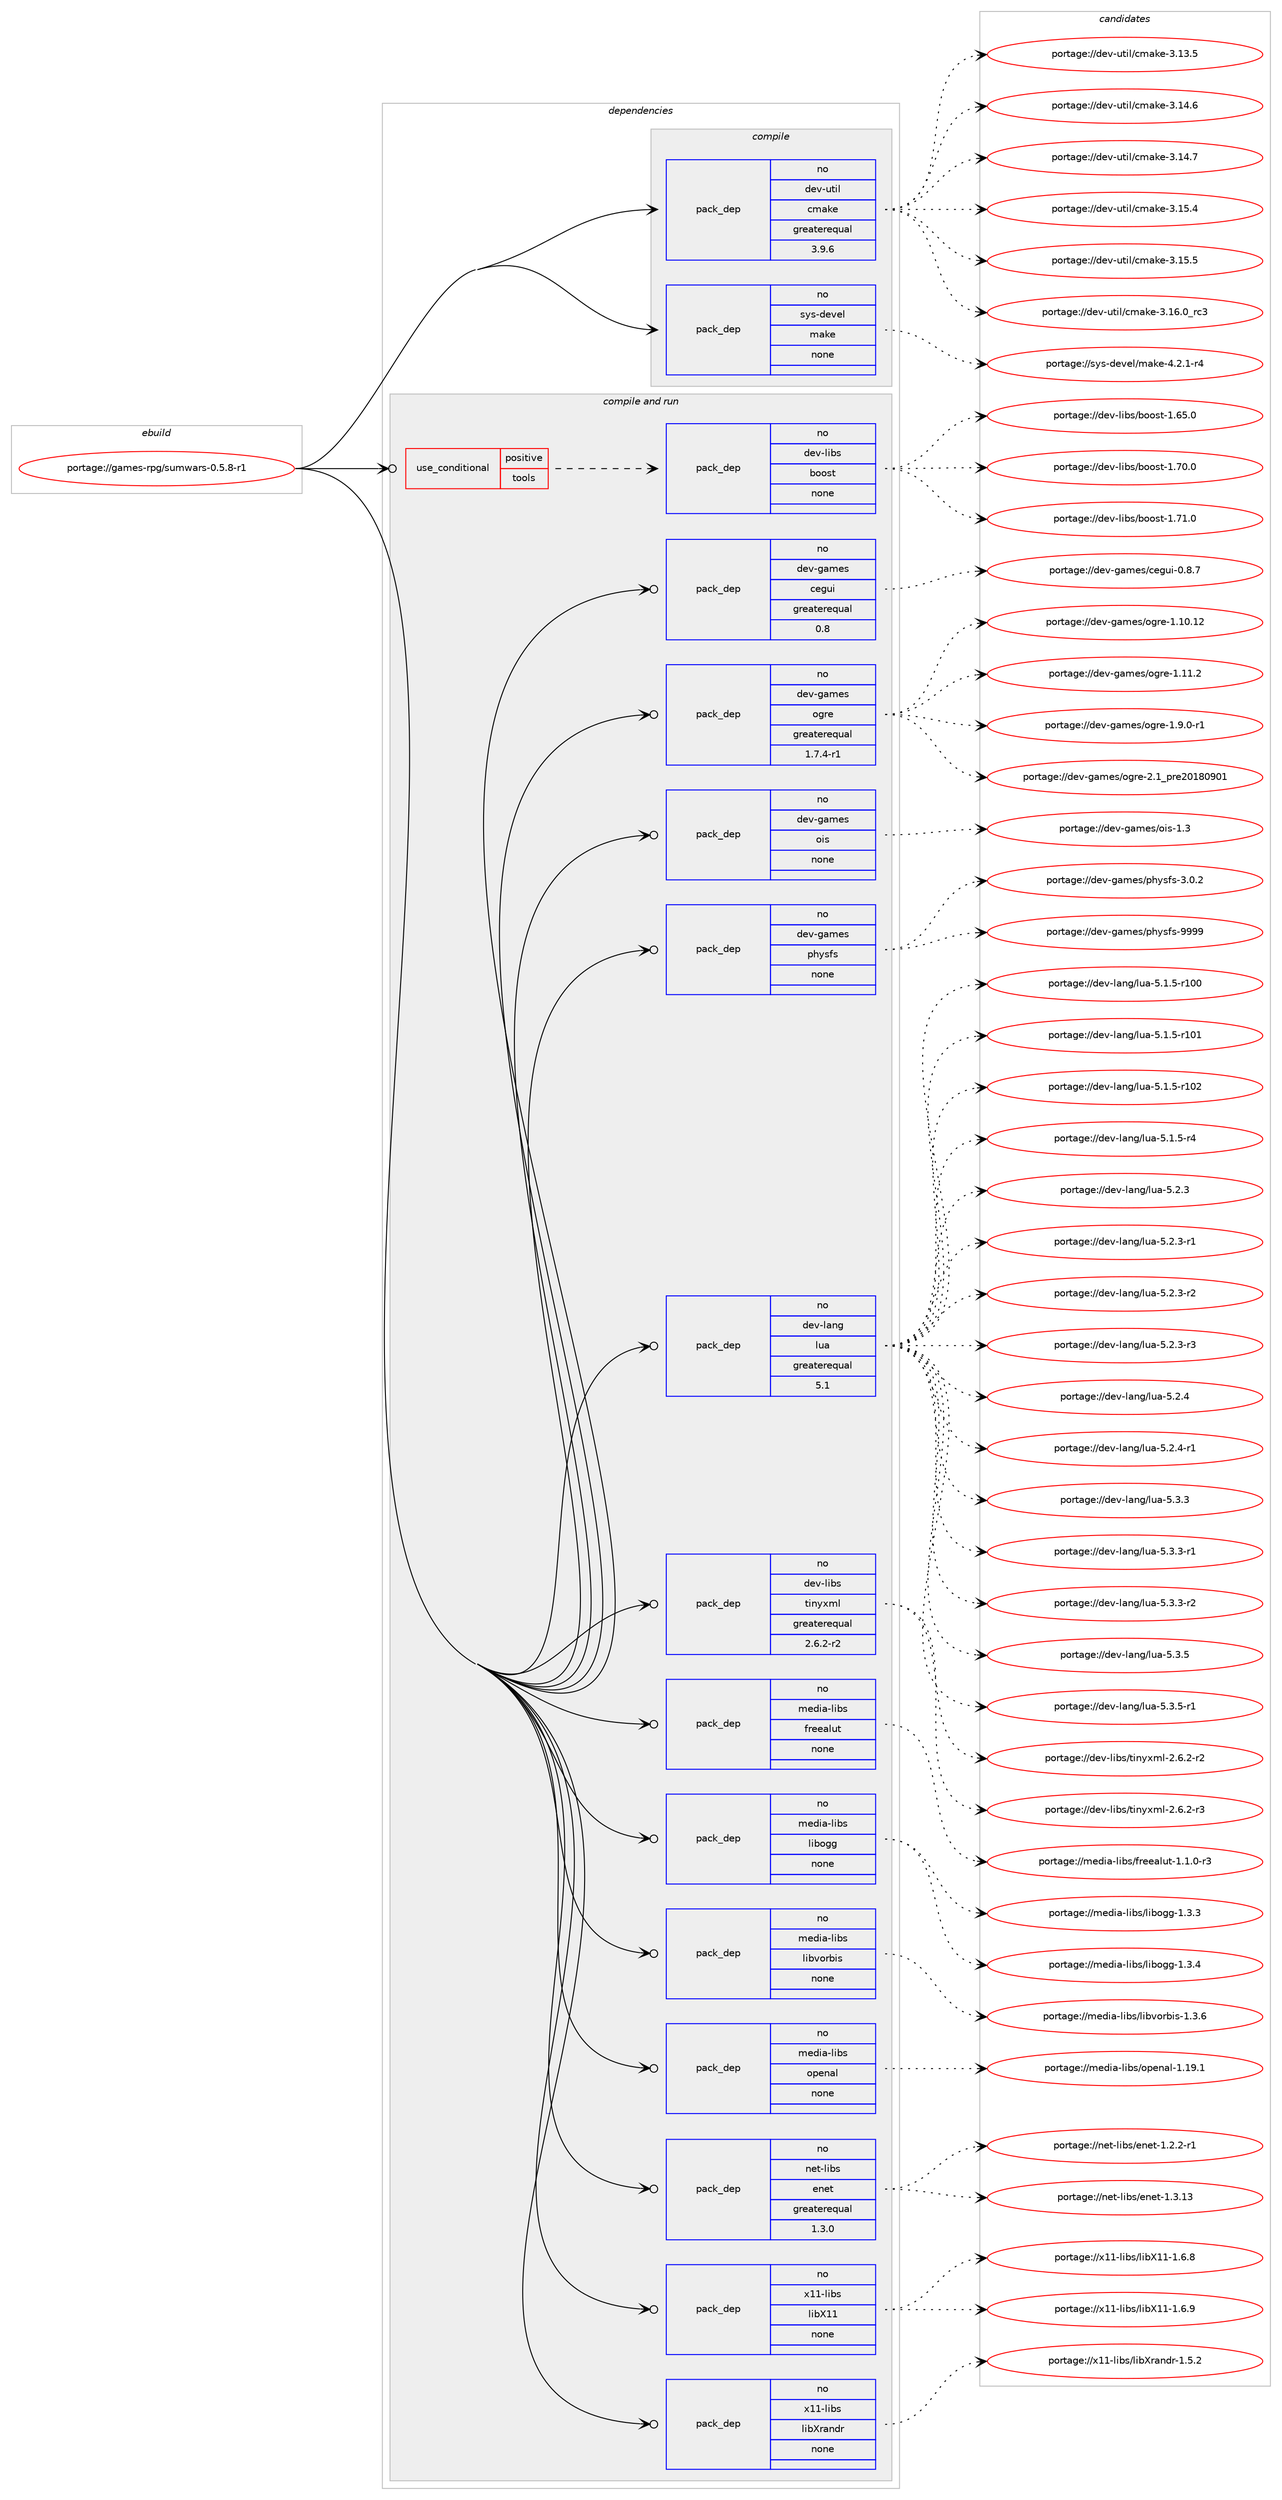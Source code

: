 digraph prolog {

# *************
# Graph options
# *************

newrank=true;
concentrate=true;
compound=true;
graph [rankdir=LR,fontname=Helvetica,fontsize=10,ranksep=1.5];#, ranksep=2.5, nodesep=0.2];
edge  [arrowhead=vee];
node  [fontname=Helvetica,fontsize=10];

# **********
# The ebuild
# **********

subgraph cluster_leftcol {
color=gray;
rank=same;
label=<<i>ebuild</i>>;
id [label="portage://games-rpg/sumwars-0.5.8-r1", color=red, width=4, href="../games-rpg/sumwars-0.5.8-r1.svg"];
}

# ****************
# The dependencies
# ****************

subgraph cluster_midcol {
color=gray;
label=<<i>dependencies</i>>;
subgraph cluster_compile {
fillcolor="#eeeeee";
style=filled;
label=<<i>compile</i>>;
subgraph pack198194 {
dependency275856 [label=<<TABLE BORDER="0" CELLBORDER="1" CELLSPACING="0" CELLPADDING="4" WIDTH="220"><TR><TD ROWSPAN="6" CELLPADDING="30">pack_dep</TD></TR><TR><TD WIDTH="110">no</TD></TR><TR><TD>dev-util</TD></TR><TR><TD>cmake</TD></TR><TR><TD>greaterequal</TD></TR><TR><TD>3.9.6</TD></TR></TABLE>>, shape=none, color=blue];
}
id:e -> dependency275856:w [weight=20,style="solid",arrowhead="vee"];
subgraph pack198195 {
dependency275857 [label=<<TABLE BORDER="0" CELLBORDER="1" CELLSPACING="0" CELLPADDING="4" WIDTH="220"><TR><TD ROWSPAN="6" CELLPADDING="30">pack_dep</TD></TR><TR><TD WIDTH="110">no</TD></TR><TR><TD>sys-devel</TD></TR><TR><TD>make</TD></TR><TR><TD>none</TD></TR><TR><TD></TD></TR></TABLE>>, shape=none, color=blue];
}
id:e -> dependency275857:w [weight=20,style="solid",arrowhead="vee"];
}
subgraph cluster_compileandrun {
fillcolor="#eeeeee";
style=filled;
label=<<i>compile and run</i>>;
subgraph cond73637 {
dependency275858 [label=<<TABLE BORDER="0" CELLBORDER="1" CELLSPACING="0" CELLPADDING="4"><TR><TD ROWSPAN="3" CELLPADDING="10">use_conditional</TD></TR><TR><TD>positive</TD></TR><TR><TD>tools</TD></TR></TABLE>>, shape=none, color=red];
subgraph pack198196 {
dependency275859 [label=<<TABLE BORDER="0" CELLBORDER="1" CELLSPACING="0" CELLPADDING="4" WIDTH="220"><TR><TD ROWSPAN="6" CELLPADDING="30">pack_dep</TD></TR><TR><TD WIDTH="110">no</TD></TR><TR><TD>dev-libs</TD></TR><TR><TD>boost</TD></TR><TR><TD>none</TD></TR><TR><TD></TD></TR></TABLE>>, shape=none, color=blue];
}
dependency275858:e -> dependency275859:w [weight=20,style="dashed",arrowhead="vee"];
}
id:e -> dependency275858:w [weight=20,style="solid",arrowhead="odotvee"];
subgraph pack198197 {
dependency275860 [label=<<TABLE BORDER="0" CELLBORDER="1" CELLSPACING="0" CELLPADDING="4" WIDTH="220"><TR><TD ROWSPAN="6" CELLPADDING="30">pack_dep</TD></TR><TR><TD WIDTH="110">no</TD></TR><TR><TD>dev-games</TD></TR><TR><TD>cegui</TD></TR><TR><TD>greaterequal</TD></TR><TR><TD>0.8</TD></TR></TABLE>>, shape=none, color=blue];
}
id:e -> dependency275860:w [weight=20,style="solid",arrowhead="odotvee"];
subgraph pack198198 {
dependency275861 [label=<<TABLE BORDER="0" CELLBORDER="1" CELLSPACING="0" CELLPADDING="4" WIDTH="220"><TR><TD ROWSPAN="6" CELLPADDING="30">pack_dep</TD></TR><TR><TD WIDTH="110">no</TD></TR><TR><TD>dev-games</TD></TR><TR><TD>ogre</TD></TR><TR><TD>greaterequal</TD></TR><TR><TD>1.7.4-r1</TD></TR></TABLE>>, shape=none, color=blue];
}
id:e -> dependency275861:w [weight=20,style="solid",arrowhead="odotvee"];
subgraph pack198199 {
dependency275862 [label=<<TABLE BORDER="0" CELLBORDER="1" CELLSPACING="0" CELLPADDING="4" WIDTH="220"><TR><TD ROWSPAN="6" CELLPADDING="30">pack_dep</TD></TR><TR><TD WIDTH="110">no</TD></TR><TR><TD>dev-games</TD></TR><TR><TD>ois</TD></TR><TR><TD>none</TD></TR><TR><TD></TD></TR></TABLE>>, shape=none, color=blue];
}
id:e -> dependency275862:w [weight=20,style="solid",arrowhead="odotvee"];
subgraph pack198200 {
dependency275863 [label=<<TABLE BORDER="0" CELLBORDER="1" CELLSPACING="0" CELLPADDING="4" WIDTH="220"><TR><TD ROWSPAN="6" CELLPADDING="30">pack_dep</TD></TR><TR><TD WIDTH="110">no</TD></TR><TR><TD>dev-games</TD></TR><TR><TD>physfs</TD></TR><TR><TD>none</TD></TR><TR><TD></TD></TR></TABLE>>, shape=none, color=blue];
}
id:e -> dependency275863:w [weight=20,style="solid",arrowhead="odotvee"];
subgraph pack198201 {
dependency275864 [label=<<TABLE BORDER="0" CELLBORDER="1" CELLSPACING="0" CELLPADDING="4" WIDTH="220"><TR><TD ROWSPAN="6" CELLPADDING="30">pack_dep</TD></TR><TR><TD WIDTH="110">no</TD></TR><TR><TD>dev-lang</TD></TR><TR><TD>lua</TD></TR><TR><TD>greaterequal</TD></TR><TR><TD>5.1</TD></TR></TABLE>>, shape=none, color=blue];
}
id:e -> dependency275864:w [weight=20,style="solid",arrowhead="odotvee"];
subgraph pack198202 {
dependency275865 [label=<<TABLE BORDER="0" CELLBORDER="1" CELLSPACING="0" CELLPADDING="4" WIDTH="220"><TR><TD ROWSPAN="6" CELLPADDING="30">pack_dep</TD></TR><TR><TD WIDTH="110">no</TD></TR><TR><TD>dev-libs</TD></TR><TR><TD>tinyxml</TD></TR><TR><TD>greaterequal</TD></TR><TR><TD>2.6.2-r2</TD></TR></TABLE>>, shape=none, color=blue];
}
id:e -> dependency275865:w [weight=20,style="solid",arrowhead="odotvee"];
subgraph pack198203 {
dependency275866 [label=<<TABLE BORDER="0" CELLBORDER="1" CELLSPACING="0" CELLPADDING="4" WIDTH="220"><TR><TD ROWSPAN="6" CELLPADDING="30">pack_dep</TD></TR><TR><TD WIDTH="110">no</TD></TR><TR><TD>media-libs</TD></TR><TR><TD>freealut</TD></TR><TR><TD>none</TD></TR><TR><TD></TD></TR></TABLE>>, shape=none, color=blue];
}
id:e -> dependency275866:w [weight=20,style="solid",arrowhead="odotvee"];
subgraph pack198204 {
dependency275867 [label=<<TABLE BORDER="0" CELLBORDER="1" CELLSPACING="0" CELLPADDING="4" WIDTH="220"><TR><TD ROWSPAN="6" CELLPADDING="30">pack_dep</TD></TR><TR><TD WIDTH="110">no</TD></TR><TR><TD>media-libs</TD></TR><TR><TD>libogg</TD></TR><TR><TD>none</TD></TR><TR><TD></TD></TR></TABLE>>, shape=none, color=blue];
}
id:e -> dependency275867:w [weight=20,style="solid",arrowhead="odotvee"];
subgraph pack198205 {
dependency275868 [label=<<TABLE BORDER="0" CELLBORDER="1" CELLSPACING="0" CELLPADDING="4" WIDTH="220"><TR><TD ROWSPAN="6" CELLPADDING="30">pack_dep</TD></TR><TR><TD WIDTH="110">no</TD></TR><TR><TD>media-libs</TD></TR><TR><TD>libvorbis</TD></TR><TR><TD>none</TD></TR><TR><TD></TD></TR></TABLE>>, shape=none, color=blue];
}
id:e -> dependency275868:w [weight=20,style="solid",arrowhead="odotvee"];
subgraph pack198206 {
dependency275869 [label=<<TABLE BORDER="0" CELLBORDER="1" CELLSPACING="0" CELLPADDING="4" WIDTH="220"><TR><TD ROWSPAN="6" CELLPADDING="30">pack_dep</TD></TR><TR><TD WIDTH="110">no</TD></TR><TR><TD>media-libs</TD></TR><TR><TD>openal</TD></TR><TR><TD>none</TD></TR><TR><TD></TD></TR></TABLE>>, shape=none, color=blue];
}
id:e -> dependency275869:w [weight=20,style="solid",arrowhead="odotvee"];
subgraph pack198207 {
dependency275870 [label=<<TABLE BORDER="0" CELLBORDER="1" CELLSPACING="0" CELLPADDING="4" WIDTH="220"><TR><TD ROWSPAN="6" CELLPADDING="30">pack_dep</TD></TR><TR><TD WIDTH="110">no</TD></TR><TR><TD>net-libs</TD></TR><TR><TD>enet</TD></TR><TR><TD>greaterequal</TD></TR><TR><TD>1.3.0</TD></TR></TABLE>>, shape=none, color=blue];
}
id:e -> dependency275870:w [weight=20,style="solid",arrowhead="odotvee"];
subgraph pack198208 {
dependency275871 [label=<<TABLE BORDER="0" CELLBORDER="1" CELLSPACING="0" CELLPADDING="4" WIDTH="220"><TR><TD ROWSPAN="6" CELLPADDING="30">pack_dep</TD></TR><TR><TD WIDTH="110">no</TD></TR><TR><TD>x11-libs</TD></TR><TR><TD>libX11</TD></TR><TR><TD>none</TD></TR><TR><TD></TD></TR></TABLE>>, shape=none, color=blue];
}
id:e -> dependency275871:w [weight=20,style="solid",arrowhead="odotvee"];
subgraph pack198209 {
dependency275872 [label=<<TABLE BORDER="0" CELLBORDER="1" CELLSPACING="0" CELLPADDING="4" WIDTH="220"><TR><TD ROWSPAN="6" CELLPADDING="30">pack_dep</TD></TR><TR><TD WIDTH="110">no</TD></TR><TR><TD>x11-libs</TD></TR><TR><TD>libXrandr</TD></TR><TR><TD>none</TD></TR><TR><TD></TD></TR></TABLE>>, shape=none, color=blue];
}
id:e -> dependency275872:w [weight=20,style="solid",arrowhead="odotvee"];
}
subgraph cluster_run {
fillcolor="#eeeeee";
style=filled;
label=<<i>run</i>>;
}
}

# **************
# The candidates
# **************

subgraph cluster_choices {
rank=same;
color=gray;
label=<<i>candidates</i>>;

subgraph choice198194 {
color=black;
nodesep=1;
choiceportage1001011184511711610510847991099710710145514649514653 [label="portage://dev-util/cmake-3.13.5", color=red, width=4,href="../dev-util/cmake-3.13.5.svg"];
choiceportage1001011184511711610510847991099710710145514649524654 [label="portage://dev-util/cmake-3.14.6", color=red, width=4,href="../dev-util/cmake-3.14.6.svg"];
choiceportage1001011184511711610510847991099710710145514649524655 [label="portage://dev-util/cmake-3.14.7", color=red, width=4,href="../dev-util/cmake-3.14.7.svg"];
choiceportage1001011184511711610510847991099710710145514649534652 [label="portage://dev-util/cmake-3.15.4", color=red, width=4,href="../dev-util/cmake-3.15.4.svg"];
choiceportage1001011184511711610510847991099710710145514649534653 [label="portage://dev-util/cmake-3.15.5", color=red, width=4,href="../dev-util/cmake-3.15.5.svg"];
choiceportage1001011184511711610510847991099710710145514649544648951149951 [label="portage://dev-util/cmake-3.16.0_rc3", color=red, width=4,href="../dev-util/cmake-3.16.0_rc3.svg"];
dependency275856:e -> choiceportage1001011184511711610510847991099710710145514649514653:w [style=dotted,weight="100"];
dependency275856:e -> choiceportage1001011184511711610510847991099710710145514649524654:w [style=dotted,weight="100"];
dependency275856:e -> choiceportage1001011184511711610510847991099710710145514649524655:w [style=dotted,weight="100"];
dependency275856:e -> choiceportage1001011184511711610510847991099710710145514649534652:w [style=dotted,weight="100"];
dependency275856:e -> choiceportage1001011184511711610510847991099710710145514649534653:w [style=dotted,weight="100"];
dependency275856:e -> choiceportage1001011184511711610510847991099710710145514649544648951149951:w [style=dotted,weight="100"];
}
subgraph choice198195 {
color=black;
nodesep=1;
choiceportage1151211154510010111810110847109971071014552465046494511452 [label="portage://sys-devel/make-4.2.1-r4", color=red, width=4,href="../sys-devel/make-4.2.1-r4.svg"];
dependency275857:e -> choiceportage1151211154510010111810110847109971071014552465046494511452:w [style=dotted,weight="100"];
}
subgraph choice198196 {
color=black;
nodesep=1;
choiceportage1001011184510810598115479811111111511645494654534648 [label="portage://dev-libs/boost-1.65.0", color=red, width=4,href="../dev-libs/boost-1.65.0.svg"];
choiceportage1001011184510810598115479811111111511645494655484648 [label="portage://dev-libs/boost-1.70.0", color=red, width=4,href="../dev-libs/boost-1.70.0.svg"];
choiceportage1001011184510810598115479811111111511645494655494648 [label="portage://dev-libs/boost-1.71.0", color=red, width=4,href="../dev-libs/boost-1.71.0.svg"];
dependency275859:e -> choiceportage1001011184510810598115479811111111511645494654534648:w [style=dotted,weight="100"];
dependency275859:e -> choiceportage1001011184510810598115479811111111511645494655484648:w [style=dotted,weight="100"];
dependency275859:e -> choiceportage1001011184510810598115479811111111511645494655494648:w [style=dotted,weight="100"];
}
subgraph choice198197 {
color=black;
nodesep=1;
choiceportage10010111845103971091011154799101103117105454846564655 [label="portage://dev-games/cegui-0.8.7", color=red, width=4,href="../dev-games/cegui-0.8.7.svg"];
dependency275860:e -> choiceportage10010111845103971091011154799101103117105454846564655:w [style=dotted,weight="100"];
}
subgraph choice198198 {
color=black;
nodesep=1;
choiceportage1001011184510397109101115471111031141014549464948464950 [label="portage://dev-games/ogre-1.10.12", color=red, width=4,href="../dev-games/ogre-1.10.12.svg"];
choiceportage10010111845103971091011154711110311410145494649494650 [label="portage://dev-games/ogre-1.11.2", color=red, width=4,href="../dev-games/ogre-1.11.2.svg"];
choiceportage1001011184510397109101115471111031141014549465746484511449 [label="portage://dev-games/ogre-1.9.0-r1", color=red, width=4,href="../dev-games/ogre-1.9.0-r1.svg"];
choiceportage10010111845103971091011154711110311410145504649951121141015048495648574849 [label="portage://dev-games/ogre-2.1_pre20180901", color=red, width=4,href="../dev-games/ogre-2.1_pre20180901.svg"];
dependency275861:e -> choiceportage1001011184510397109101115471111031141014549464948464950:w [style=dotted,weight="100"];
dependency275861:e -> choiceportage10010111845103971091011154711110311410145494649494650:w [style=dotted,weight="100"];
dependency275861:e -> choiceportage1001011184510397109101115471111031141014549465746484511449:w [style=dotted,weight="100"];
dependency275861:e -> choiceportage10010111845103971091011154711110311410145504649951121141015048495648574849:w [style=dotted,weight="100"];
}
subgraph choice198199 {
color=black;
nodesep=1;
choiceportage10010111845103971091011154711110511545494651 [label="portage://dev-games/ois-1.3", color=red, width=4,href="../dev-games/ois-1.3.svg"];
dependency275862:e -> choiceportage10010111845103971091011154711110511545494651:w [style=dotted,weight="100"];
}
subgraph choice198200 {
color=black;
nodesep=1;
choiceportage100101118451039710910111547112104121115102115455146484650 [label="portage://dev-games/physfs-3.0.2", color=red, width=4,href="../dev-games/physfs-3.0.2.svg"];
choiceportage1001011184510397109101115471121041211151021154557575757 [label="portage://dev-games/physfs-9999", color=red, width=4,href="../dev-games/physfs-9999.svg"];
dependency275863:e -> choiceportage100101118451039710910111547112104121115102115455146484650:w [style=dotted,weight="100"];
dependency275863:e -> choiceportage1001011184510397109101115471121041211151021154557575757:w [style=dotted,weight="100"];
}
subgraph choice198201 {
color=black;
nodesep=1;
choiceportage1001011184510897110103471081179745534649465345114494848 [label="portage://dev-lang/lua-5.1.5-r100", color=red, width=4,href="../dev-lang/lua-5.1.5-r100.svg"];
choiceportage1001011184510897110103471081179745534649465345114494849 [label="portage://dev-lang/lua-5.1.5-r101", color=red, width=4,href="../dev-lang/lua-5.1.5-r101.svg"];
choiceportage1001011184510897110103471081179745534649465345114494850 [label="portage://dev-lang/lua-5.1.5-r102", color=red, width=4,href="../dev-lang/lua-5.1.5-r102.svg"];
choiceportage100101118451089711010347108117974553464946534511452 [label="portage://dev-lang/lua-5.1.5-r4", color=red, width=4,href="../dev-lang/lua-5.1.5-r4.svg"];
choiceportage10010111845108971101034710811797455346504651 [label="portage://dev-lang/lua-5.2.3", color=red, width=4,href="../dev-lang/lua-5.2.3.svg"];
choiceportage100101118451089711010347108117974553465046514511449 [label="portage://dev-lang/lua-5.2.3-r1", color=red, width=4,href="../dev-lang/lua-5.2.3-r1.svg"];
choiceportage100101118451089711010347108117974553465046514511450 [label="portage://dev-lang/lua-5.2.3-r2", color=red, width=4,href="../dev-lang/lua-5.2.3-r2.svg"];
choiceportage100101118451089711010347108117974553465046514511451 [label="portage://dev-lang/lua-5.2.3-r3", color=red, width=4,href="../dev-lang/lua-5.2.3-r3.svg"];
choiceportage10010111845108971101034710811797455346504652 [label="portage://dev-lang/lua-5.2.4", color=red, width=4,href="../dev-lang/lua-5.2.4.svg"];
choiceportage100101118451089711010347108117974553465046524511449 [label="portage://dev-lang/lua-5.2.4-r1", color=red, width=4,href="../dev-lang/lua-5.2.4-r1.svg"];
choiceportage10010111845108971101034710811797455346514651 [label="portage://dev-lang/lua-5.3.3", color=red, width=4,href="../dev-lang/lua-5.3.3.svg"];
choiceportage100101118451089711010347108117974553465146514511449 [label="portage://dev-lang/lua-5.3.3-r1", color=red, width=4,href="../dev-lang/lua-5.3.3-r1.svg"];
choiceportage100101118451089711010347108117974553465146514511450 [label="portage://dev-lang/lua-5.3.3-r2", color=red, width=4,href="../dev-lang/lua-5.3.3-r2.svg"];
choiceportage10010111845108971101034710811797455346514653 [label="portage://dev-lang/lua-5.3.5", color=red, width=4,href="../dev-lang/lua-5.3.5.svg"];
choiceportage100101118451089711010347108117974553465146534511449 [label="portage://dev-lang/lua-5.3.5-r1", color=red, width=4,href="../dev-lang/lua-5.3.5-r1.svg"];
dependency275864:e -> choiceportage1001011184510897110103471081179745534649465345114494848:w [style=dotted,weight="100"];
dependency275864:e -> choiceportage1001011184510897110103471081179745534649465345114494849:w [style=dotted,weight="100"];
dependency275864:e -> choiceportage1001011184510897110103471081179745534649465345114494850:w [style=dotted,weight="100"];
dependency275864:e -> choiceportage100101118451089711010347108117974553464946534511452:w [style=dotted,weight="100"];
dependency275864:e -> choiceportage10010111845108971101034710811797455346504651:w [style=dotted,weight="100"];
dependency275864:e -> choiceportage100101118451089711010347108117974553465046514511449:w [style=dotted,weight="100"];
dependency275864:e -> choiceportage100101118451089711010347108117974553465046514511450:w [style=dotted,weight="100"];
dependency275864:e -> choiceportage100101118451089711010347108117974553465046514511451:w [style=dotted,weight="100"];
dependency275864:e -> choiceportage10010111845108971101034710811797455346504652:w [style=dotted,weight="100"];
dependency275864:e -> choiceportage100101118451089711010347108117974553465046524511449:w [style=dotted,weight="100"];
dependency275864:e -> choiceportage10010111845108971101034710811797455346514651:w [style=dotted,weight="100"];
dependency275864:e -> choiceportage100101118451089711010347108117974553465146514511449:w [style=dotted,weight="100"];
dependency275864:e -> choiceportage100101118451089711010347108117974553465146514511450:w [style=dotted,weight="100"];
dependency275864:e -> choiceportage10010111845108971101034710811797455346514653:w [style=dotted,weight="100"];
dependency275864:e -> choiceportage100101118451089711010347108117974553465146534511449:w [style=dotted,weight="100"];
}
subgraph choice198202 {
color=black;
nodesep=1;
choiceportage1001011184510810598115471161051101211201091084550465446504511450 [label="portage://dev-libs/tinyxml-2.6.2-r2", color=red, width=4,href="../dev-libs/tinyxml-2.6.2-r2.svg"];
choiceportage1001011184510810598115471161051101211201091084550465446504511451 [label="portage://dev-libs/tinyxml-2.6.2-r3", color=red, width=4,href="../dev-libs/tinyxml-2.6.2-r3.svg"];
dependency275865:e -> choiceportage1001011184510810598115471161051101211201091084550465446504511450:w [style=dotted,weight="100"];
dependency275865:e -> choiceportage1001011184510810598115471161051101211201091084550465446504511451:w [style=dotted,weight="100"];
}
subgraph choice198203 {
color=black;
nodesep=1;
choiceportage10910110010597451081059811547102114101101971081171164549464946484511451 [label="portage://media-libs/freealut-1.1.0-r3", color=red, width=4,href="../media-libs/freealut-1.1.0-r3.svg"];
dependency275866:e -> choiceportage10910110010597451081059811547102114101101971081171164549464946484511451:w [style=dotted,weight="100"];
}
subgraph choice198204 {
color=black;
nodesep=1;
choiceportage1091011001059745108105981154710810598111103103454946514651 [label="portage://media-libs/libogg-1.3.3", color=red, width=4,href="../media-libs/libogg-1.3.3.svg"];
choiceportage1091011001059745108105981154710810598111103103454946514652 [label="portage://media-libs/libogg-1.3.4", color=red, width=4,href="../media-libs/libogg-1.3.4.svg"];
dependency275867:e -> choiceportage1091011001059745108105981154710810598111103103454946514651:w [style=dotted,weight="100"];
dependency275867:e -> choiceportage1091011001059745108105981154710810598111103103454946514652:w [style=dotted,weight="100"];
}
subgraph choice198205 {
color=black;
nodesep=1;
choiceportage109101100105974510810598115471081059811811111498105115454946514654 [label="portage://media-libs/libvorbis-1.3.6", color=red, width=4,href="../media-libs/libvorbis-1.3.6.svg"];
dependency275868:e -> choiceportage109101100105974510810598115471081059811811111498105115454946514654:w [style=dotted,weight="100"];
}
subgraph choice198206 {
color=black;
nodesep=1;
choiceportage109101100105974510810598115471111121011109710845494649574649 [label="portage://media-libs/openal-1.19.1", color=red, width=4,href="../media-libs/openal-1.19.1.svg"];
dependency275869:e -> choiceportage109101100105974510810598115471111121011109710845494649574649:w [style=dotted,weight="100"];
}
subgraph choice198207 {
color=black;
nodesep=1;
choiceportage1101011164510810598115471011101011164549465046504511449 [label="portage://net-libs/enet-1.2.2-r1", color=red, width=4,href="../net-libs/enet-1.2.2-r1.svg"];
choiceportage11010111645108105981154710111010111645494651464951 [label="portage://net-libs/enet-1.3.13", color=red, width=4,href="../net-libs/enet-1.3.13.svg"];
dependency275870:e -> choiceportage1101011164510810598115471011101011164549465046504511449:w [style=dotted,weight="100"];
dependency275870:e -> choiceportage11010111645108105981154710111010111645494651464951:w [style=dotted,weight="100"];
}
subgraph choice198208 {
color=black;
nodesep=1;
choiceportage120494945108105981154710810598884949454946544656 [label="portage://x11-libs/libX11-1.6.8", color=red, width=4,href="../x11-libs/libX11-1.6.8.svg"];
choiceportage120494945108105981154710810598884949454946544657 [label="portage://x11-libs/libX11-1.6.9", color=red, width=4,href="../x11-libs/libX11-1.6.9.svg"];
dependency275871:e -> choiceportage120494945108105981154710810598884949454946544656:w [style=dotted,weight="100"];
dependency275871:e -> choiceportage120494945108105981154710810598884949454946544657:w [style=dotted,weight="100"];
}
subgraph choice198209 {
color=black;
nodesep=1;
choiceportage1204949451081059811547108105988811497110100114454946534650 [label="portage://x11-libs/libXrandr-1.5.2", color=red, width=4,href="../x11-libs/libXrandr-1.5.2.svg"];
dependency275872:e -> choiceportage1204949451081059811547108105988811497110100114454946534650:w [style=dotted,weight="100"];
}
}

}
